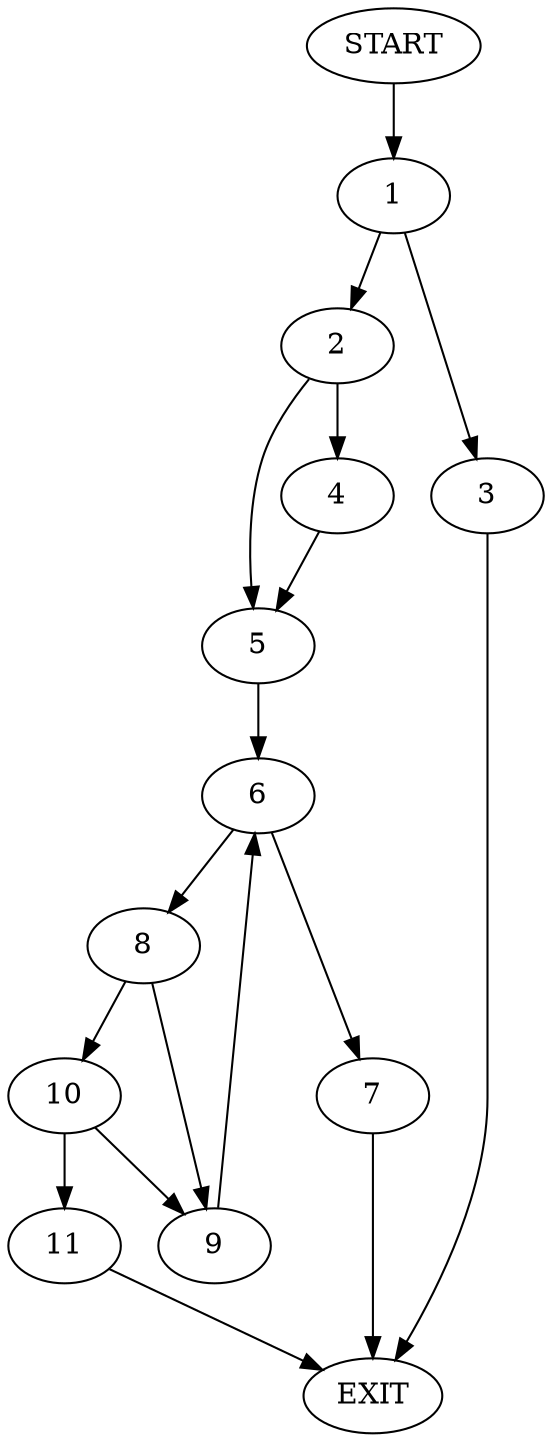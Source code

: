 digraph {
0 [label="START"]
12 [label="EXIT"]
0 -> 1
1 -> 2
1 -> 3
2 -> 4
2 -> 5
3 -> 12
5 -> 6
4 -> 5
6 -> 7
6 -> 8
8 -> 9
8 -> 10
7 -> 12
9 -> 6
10 -> 11
10 -> 9
11 -> 12
}
